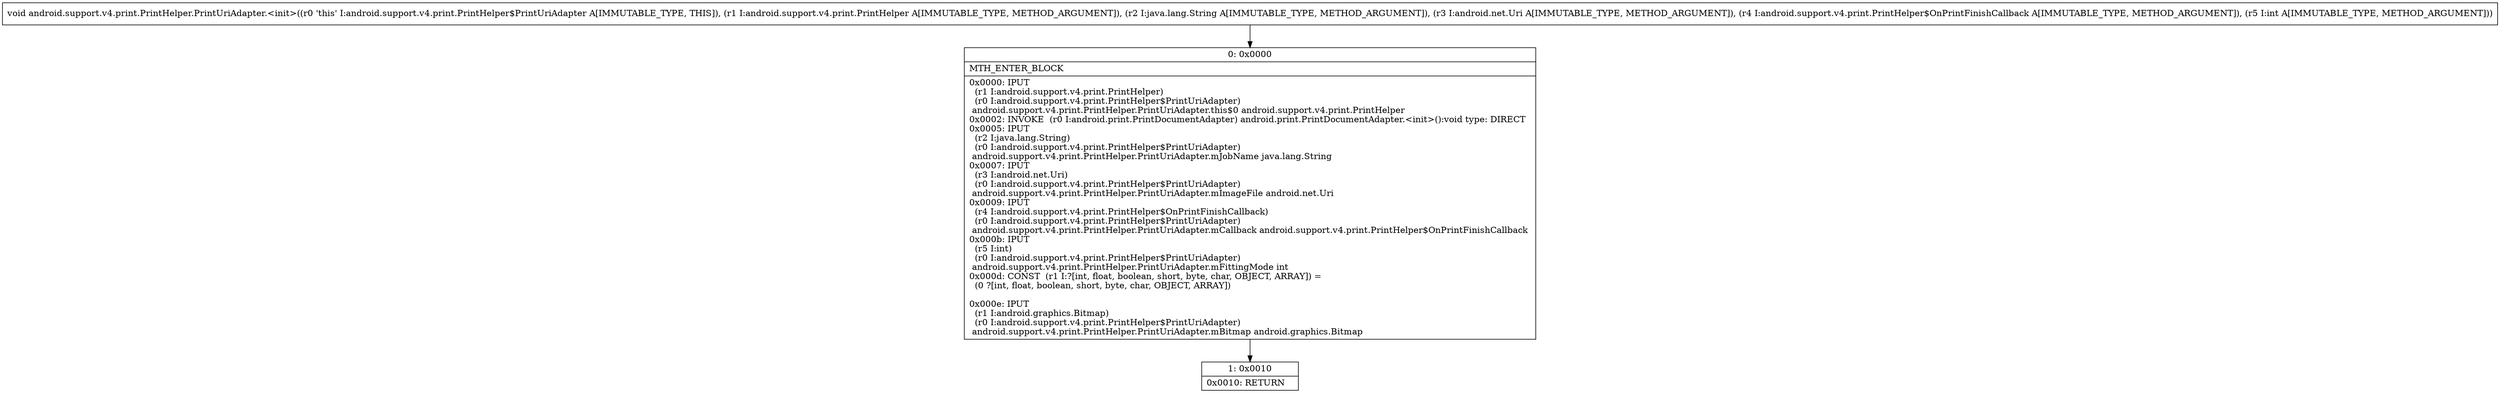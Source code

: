 digraph "CFG forandroid.support.v4.print.PrintHelper.PrintUriAdapter.\<init\>(Landroid\/support\/v4\/print\/PrintHelper;Ljava\/lang\/String;Landroid\/net\/Uri;Landroid\/support\/v4\/print\/PrintHelper$OnPrintFinishCallback;I)V" {
Node_0 [shape=record,label="{0\:\ 0x0000|MTH_ENTER_BLOCK\l|0x0000: IPUT  \l  (r1 I:android.support.v4.print.PrintHelper)\l  (r0 I:android.support.v4.print.PrintHelper$PrintUriAdapter)\l android.support.v4.print.PrintHelper.PrintUriAdapter.this$0 android.support.v4.print.PrintHelper \l0x0002: INVOKE  (r0 I:android.print.PrintDocumentAdapter) android.print.PrintDocumentAdapter.\<init\>():void type: DIRECT \l0x0005: IPUT  \l  (r2 I:java.lang.String)\l  (r0 I:android.support.v4.print.PrintHelper$PrintUriAdapter)\l android.support.v4.print.PrintHelper.PrintUriAdapter.mJobName java.lang.String \l0x0007: IPUT  \l  (r3 I:android.net.Uri)\l  (r0 I:android.support.v4.print.PrintHelper$PrintUriAdapter)\l android.support.v4.print.PrintHelper.PrintUriAdapter.mImageFile android.net.Uri \l0x0009: IPUT  \l  (r4 I:android.support.v4.print.PrintHelper$OnPrintFinishCallback)\l  (r0 I:android.support.v4.print.PrintHelper$PrintUriAdapter)\l android.support.v4.print.PrintHelper.PrintUriAdapter.mCallback android.support.v4.print.PrintHelper$OnPrintFinishCallback \l0x000b: IPUT  \l  (r5 I:int)\l  (r0 I:android.support.v4.print.PrintHelper$PrintUriAdapter)\l android.support.v4.print.PrintHelper.PrintUriAdapter.mFittingMode int \l0x000d: CONST  (r1 I:?[int, float, boolean, short, byte, char, OBJECT, ARRAY]) = \l  (0 ?[int, float, boolean, short, byte, char, OBJECT, ARRAY])\l \l0x000e: IPUT  \l  (r1 I:android.graphics.Bitmap)\l  (r0 I:android.support.v4.print.PrintHelper$PrintUriAdapter)\l android.support.v4.print.PrintHelper.PrintUriAdapter.mBitmap android.graphics.Bitmap \l}"];
Node_1 [shape=record,label="{1\:\ 0x0010|0x0010: RETURN   \l}"];
MethodNode[shape=record,label="{void android.support.v4.print.PrintHelper.PrintUriAdapter.\<init\>((r0 'this' I:android.support.v4.print.PrintHelper$PrintUriAdapter A[IMMUTABLE_TYPE, THIS]), (r1 I:android.support.v4.print.PrintHelper A[IMMUTABLE_TYPE, METHOD_ARGUMENT]), (r2 I:java.lang.String A[IMMUTABLE_TYPE, METHOD_ARGUMENT]), (r3 I:android.net.Uri A[IMMUTABLE_TYPE, METHOD_ARGUMENT]), (r4 I:android.support.v4.print.PrintHelper$OnPrintFinishCallback A[IMMUTABLE_TYPE, METHOD_ARGUMENT]), (r5 I:int A[IMMUTABLE_TYPE, METHOD_ARGUMENT])) }"];
MethodNode -> Node_0;
Node_0 -> Node_1;
}

